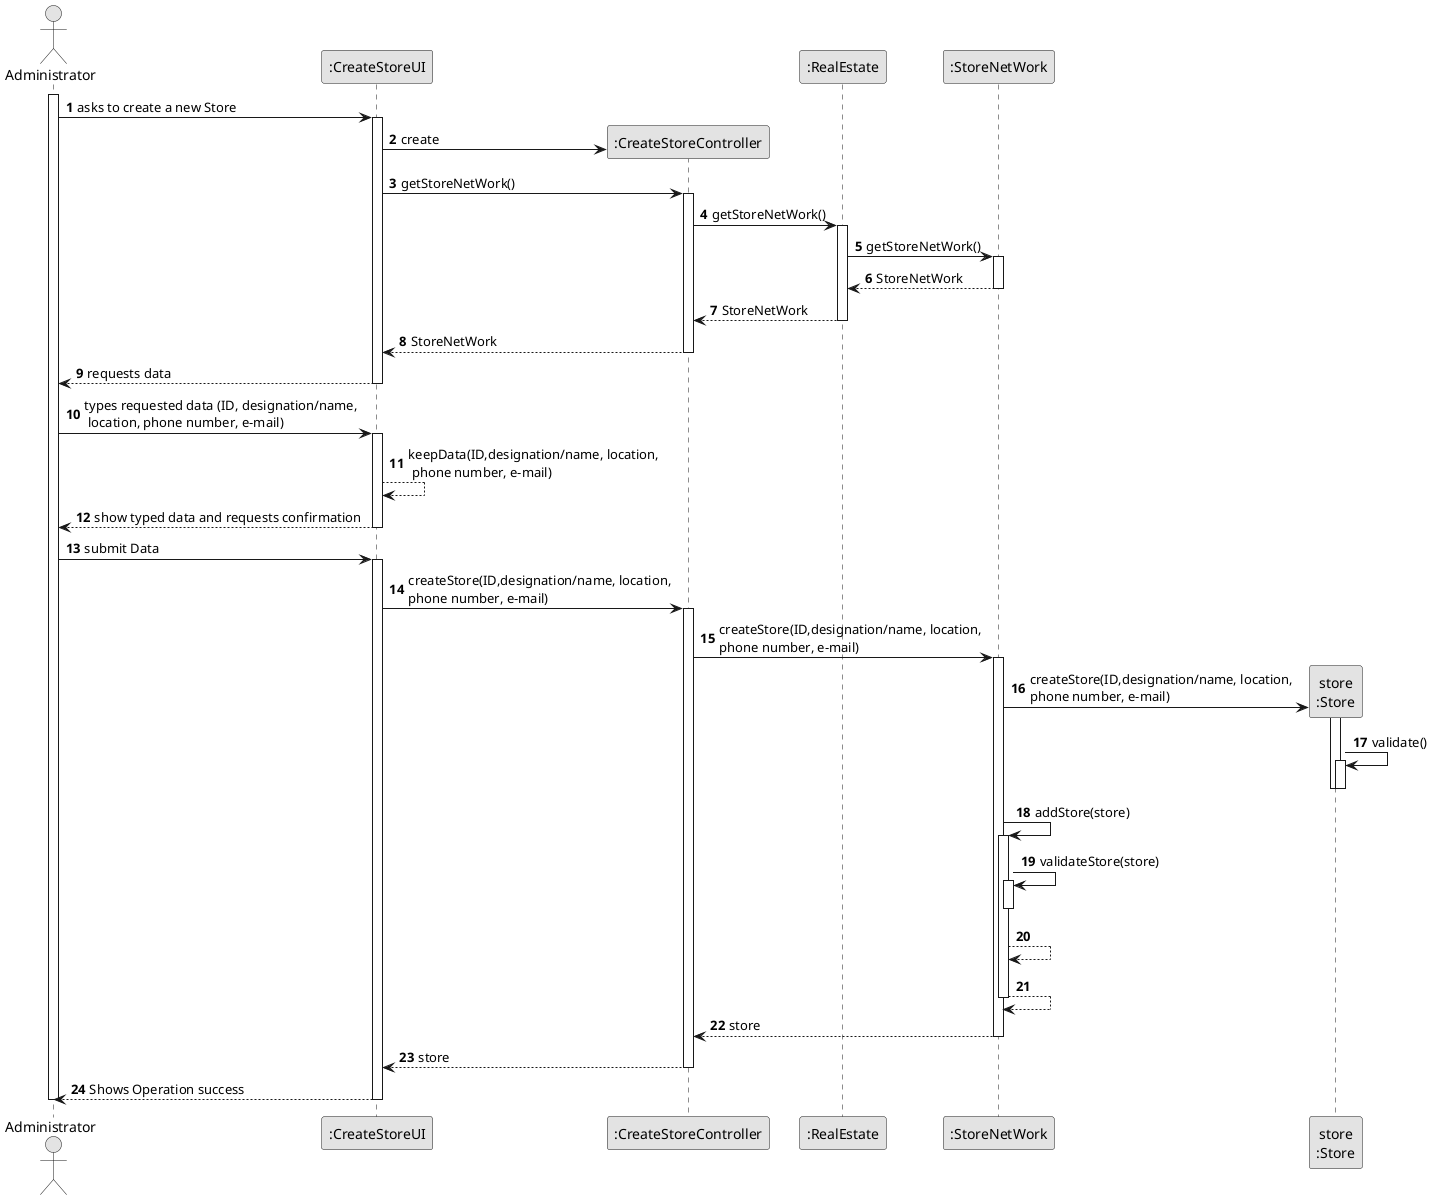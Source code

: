 @startuml
skinparam monochrome true
skinparam packageStyle rectangle
skinparam shadowing false

autonumber

'hide footbox
actor "Administrator" as ADM
participant ":CreateStoreUI" as UI
participant ":CreateStoreController" as CTRL
participant ":RealEstate" as RE
participant ":StoreNetWork" as SN
participant "store\n:Store" as S

activate ADM

        ADM -> UI : asks to create a new Store

        activate UI
            UI -> CTRL** : create
            UI -> CTRL : getStoreNetWork()
            activate CTRL
            CTRL -> RE : getStoreNetWork()
                activate RE
                RE -> SN : getStoreNetWork()
                    activate SN
                    SN --> RE : StoreNetWork
                    deactivate SN
                RE--> CTRL : StoreNetWork
                deactivate RE

            CTRL --> UI : StoreNetWork
            deactivate CTRL
        UI --> ADM : requests data
        deactivate UI

        ADM ->UI : types requested data (ID, designation/name, \n location, phone number, e-mail)
        activate UI
        UI --> UI :  keepData(ID,designation/name, location,\n phone number, e-mail)
        UI--> ADM :show typed data and requests confirmation
        deactivate UI

        ADM -> UI: submit Data
        activate UI
        UI -> CTRL : createStore(ID,designation/name, location,\nphone number, e-mail)
        activate CTRL
            CTRL -> SN : createStore(ID,designation/name, location,\nphone number, e-mail)
            activate SN
            SN -> S** :createStore(ID,designation/name, location,\nphone number, e-mail)
                activate S
                    S->S : validate()
                    activate S
                    deactivate S
                deactivate S


        SN -> SN : addStore(store)
        activate SN
        SN -> SN :validateStore(store)
            activate SN
            deactivate SN
        SN --> SN
        SN --> SN
        deactivate SN

        SN --> CTRL : store
        deactivate SN
        CTRL --> UI : store
        deactivate CTRL
        UI -->ADM :Shows Operation success
        deactivate UI
        deactivate ADM
@enduml